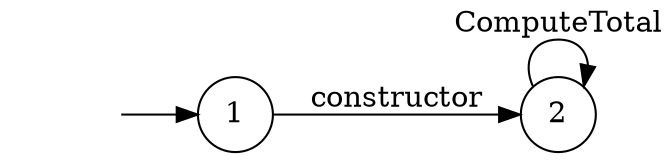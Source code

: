 digraph "Dapp-Automata-data/fuzzer/testnetdata-model-rq1/DefectiveComponentCounter/contractorplus" {
	graph [rankdir=LR]
	"" [label="" shape=plaintext]
	2 [label=2 shape=circle]
	1 [label=1 shape=circle]
	"" -> 1 [label=""]
	1 -> 2 [label=constructor]
	2 -> 2 [label=ComputeTotal]
}
